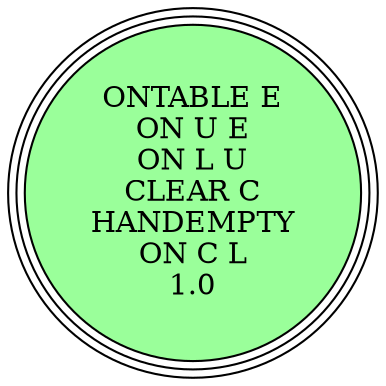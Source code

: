 digraph {
"ONTABLE E\nON U E\nON L U\nCLEAR C\nHANDEMPTY\nON C L\n1.0\n" [shape=circle, style=filled, fillcolor=palegreen1, peripheries=3];
"ONTABLE E\nON U E\nON L U\nCLEAR C\nHANDEMPTY\nON C L\n1.0\n" [shape=circle, style=filled, fillcolor=palegreen1, peripheries=3];
}
